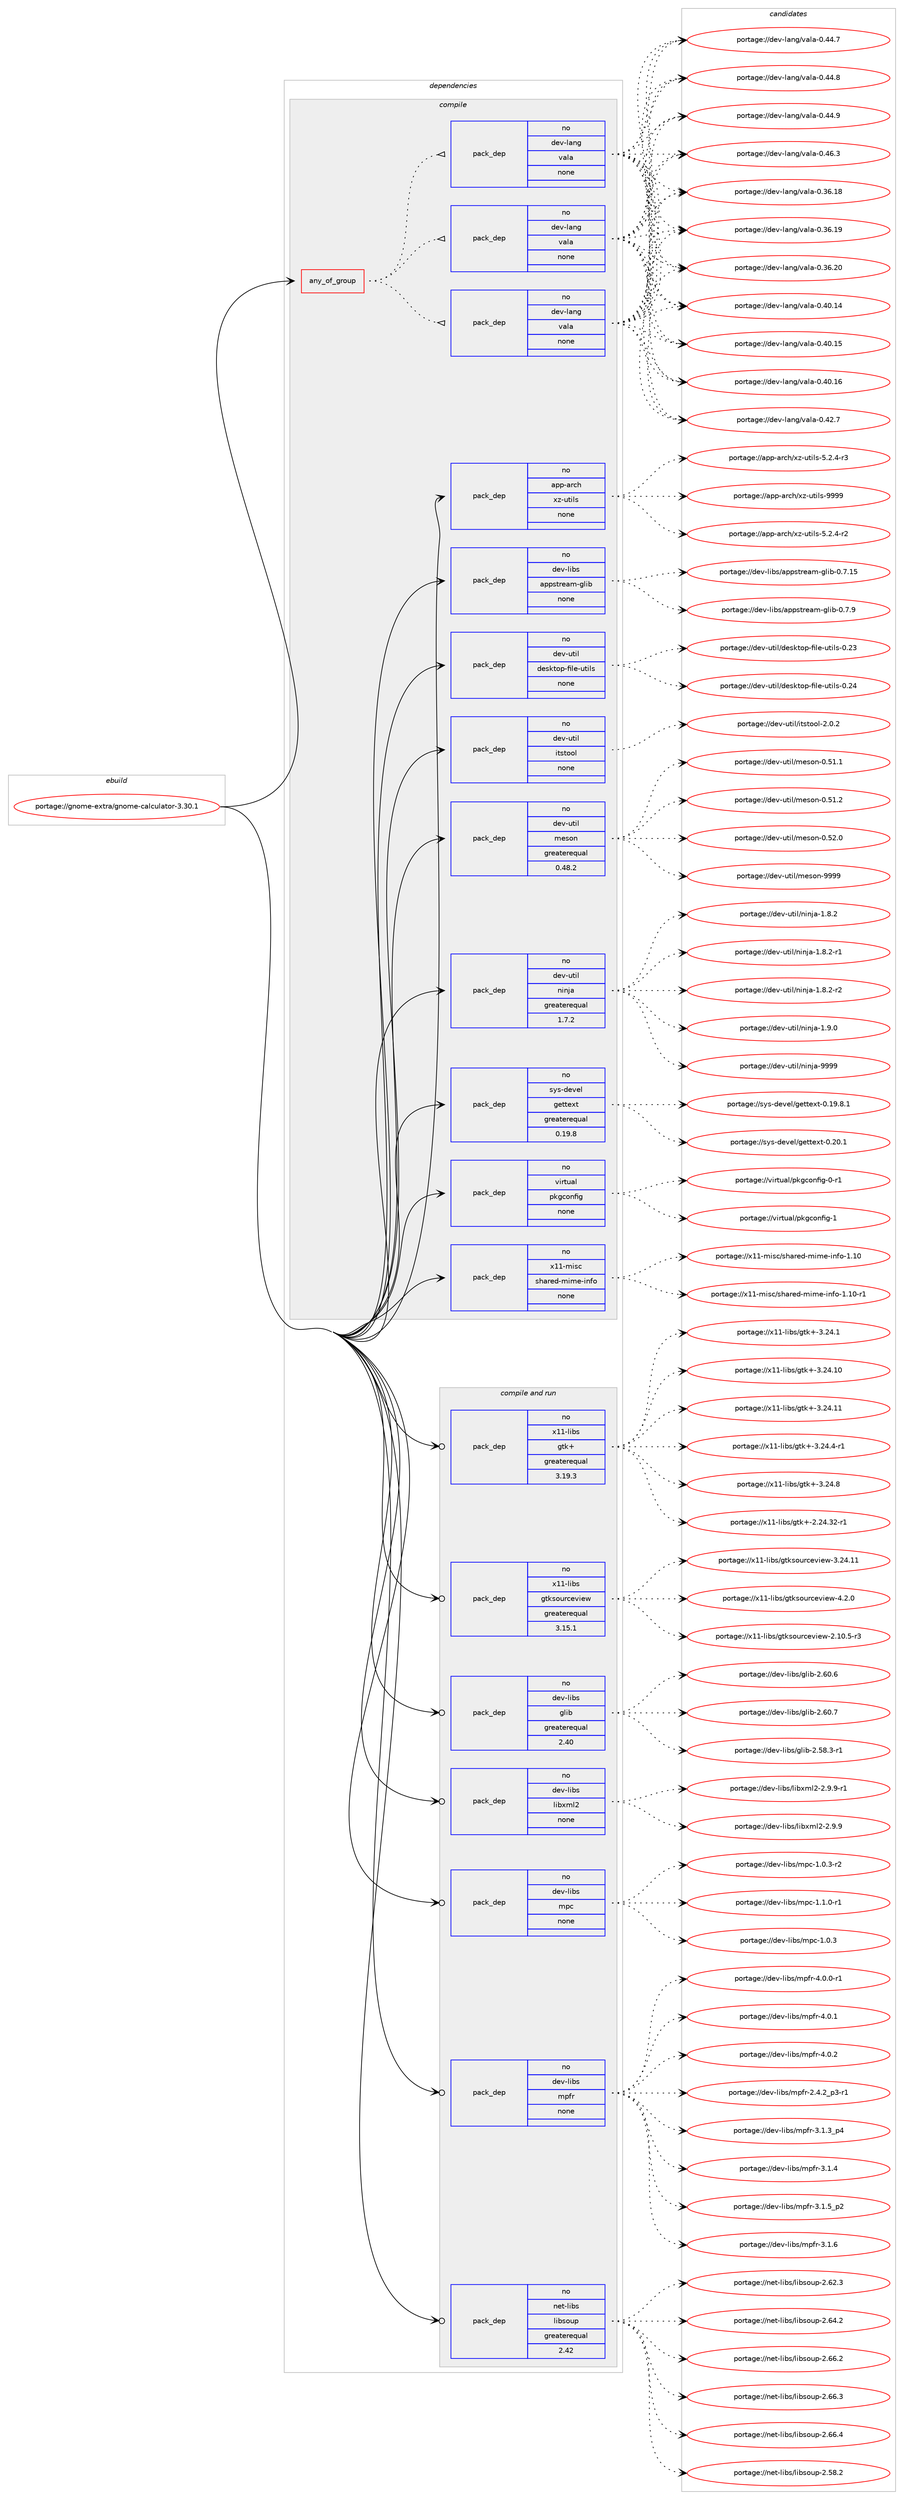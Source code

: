 digraph prolog {

# *************
# Graph options
# *************

newrank=true;
concentrate=true;
compound=true;
graph [rankdir=LR,fontname=Helvetica,fontsize=10,ranksep=1.5];#, ranksep=2.5, nodesep=0.2];
edge  [arrowhead=vee];
node  [fontname=Helvetica,fontsize=10];

# **********
# The ebuild
# **********

subgraph cluster_leftcol {
color=gray;
rank=same;
label=<<i>ebuild</i>>;
id [label="portage://gnome-extra/gnome-calculator-3.30.1", color=red, width=4, href="../gnome-extra/gnome-calculator-3.30.1.svg"];
}

# ****************
# The dependencies
# ****************

subgraph cluster_midcol {
color=gray;
label=<<i>dependencies</i>>;
subgraph cluster_compile {
fillcolor="#eeeeee";
style=filled;
label=<<i>compile</i>>;
subgraph any4030 {
dependency281670 [label=<<TABLE BORDER="0" CELLBORDER="1" CELLSPACING="0" CELLPADDING="4"><TR><TD CELLPADDING="10">any_of_group</TD></TR></TABLE>>, shape=none, color=red];subgraph pack203010 {
dependency281671 [label=<<TABLE BORDER="0" CELLBORDER="1" CELLSPACING="0" CELLPADDING="4" WIDTH="220"><TR><TD ROWSPAN="6" CELLPADDING="30">pack_dep</TD></TR><TR><TD WIDTH="110">no</TD></TR><TR><TD>dev-lang</TD></TR><TR><TD>vala</TD></TR><TR><TD>none</TD></TR><TR><TD></TD></TR></TABLE>>, shape=none, color=blue];
}
dependency281670:e -> dependency281671:w [weight=20,style="dotted",arrowhead="oinv"];
subgraph pack203011 {
dependency281672 [label=<<TABLE BORDER="0" CELLBORDER="1" CELLSPACING="0" CELLPADDING="4" WIDTH="220"><TR><TD ROWSPAN="6" CELLPADDING="30">pack_dep</TD></TR><TR><TD WIDTH="110">no</TD></TR><TR><TD>dev-lang</TD></TR><TR><TD>vala</TD></TR><TR><TD>none</TD></TR><TR><TD></TD></TR></TABLE>>, shape=none, color=blue];
}
dependency281670:e -> dependency281672:w [weight=20,style="dotted",arrowhead="oinv"];
subgraph pack203012 {
dependency281673 [label=<<TABLE BORDER="0" CELLBORDER="1" CELLSPACING="0" CELLPADDING="4" WIDTH="220"><TR><TD ROWSPAN="6" CELLPADDING="30">pack_dep</TD></TR><TR><TD WIDTH="110">no</TD></TR><TR><TD>dev-lang</TD></TR><TR><TD>vala</TD></TR><TR><TD>none</TD></TR><TR><TD></TD></TR></TABLE>>, shape=none, color=blue];
}
dependency281670:e -> dependency281673:w [weight=20,style="dotted",arrowhead="oinv"];
}
id:e -> dependency281670:w [weight=20,style="solid",arrowhead="vee"];
subgraph pack203013 {
dependency281674 [label=<<TABLE BORDER="0" CELLBORDER="1" CELLSPACING="0" CELLPADDING="4" WIDTH="220"><TR><TD ROWSPAN="6" CELLPADDING="30">pack_dep</TD></TR><TR><TD WIDTH="110">no</TD></TR><TR><TD>app-arch</TD></TR><TR><TD>xz-utils</TD></TR><TR><TD>none</TD></TR><TR><TD></TD></TR></TABLE>>, shape=none, color=blue];
}
id:e -> dependency281674:w [weight=20,style="solid",arrowhead="vee"];
subgraph pack203014 {
dependency281675 [label=<<TABLE BORDER="0" CELLBORDER="1" CELLSPACING="0" CELLPADDING="4" WIDTH="220"><TR><TD ROWSPAN="6" CELLPADDING="30">pack_dep</TD></TR><TR><TD WIDTH="110">no</TD></TR><TR><TD>dev-libs</TD></TR><TR><TD>appstream-glib</TD></TR><TR><TD>none</TD></TR><TR><TD></TD></TR></TABLE>>, shape=none, color=blue];
}
id:e -> dependency281675:w [weight=20,style="solid",arrowhead="vee"];
subgraph pack203015 {
dependency281676 [label=<<TABLE BORDER="0" CELLBORDER="1" CELLSPACING="0" CELLPADDING="4" WIDTH="220"><TR><TD ROWSPAN="6" CELLPADDING="30">pack_dep</TD></TR><TR><TD WIDTH="110">no</TD></TR><TR><TD>dev-util</TD></TR><TR><TD>desktop-file-utils</TD></TR><TR><TD>none</TD></TR><TR><TD></TD></TR></TABLE>>, shape=none, color=blue];
}
id:e -> dependency281676:w [weight=20,style="solid",arrowhead="vee"];
subgraph pack203016 {
dependency281677 [label=<<TABLE BORDER="0" CELLBORDER="1" CELLSPACING="0" CELLPADDING="4" WIDTH="220"><TR><TD ROWSPAN="6" CELLPADDING="30">pack_dep</TD></TR><TR><TD WIDTH="110">no</TD></TR><TR><TD>dev-util</TD></TR><TR><TD>itstool</TD></TR><TR><TD>none</TD></TR><TR><TD></TD></TR></TABLE>>, shape=none, color=blue];
}
id:e -> dependency281677:w [weight=20,style="solid",arrowhead="vee"];
subgraph pack203017 {
dependency281678 [label=<<TABLE BORDER="0" CELLBORDER="1" CELLSPACING="0" CELLPADDING="4" WIDTH="220"><TR><TD ROWSPAN="6" CELLPADDING="30">pack_dep</TD></TR><TR><TD WIDTH="110">no</TD></TR><TR><TD>dev-util</TD></TR><TR><TD>meson</TD></TR><TR><TD>greaterequal</TD></TR><TR><TD>0.48.2</TD></TR></TABLE>>, shape=none, color=blue];
}
id:e -> dependency281678:w [weight=20,style="solid",arrowhead="vee"];
subgraph pack203018 {
dependency281679 [label=<<TABLE BORDER="0" CELLBORDER="1" CELLSPACING="0" CELLPADDING="4" WIDTH="220"><TR><TD ROWSPAN="6" CELLPADDING="30">pack_dep</TD></TR><TR><TD WIDTH="110">no</TD></TR><TR><TD>dev-util</TD></TR><TR><TD>ninja</TD></TR><TR><TD>greaterequal</TD></TR><TR><TD>1.7.2</TD></TR></TABLE>>, shape=none, color=blue];
}
id:e -> dependency281679:w [weight=20,style="solid",arrowhead="vee"];
subgraph pack203019 {
dependency281680 [label=<<TABLE BORDER="0" CELLBORDER="1" CELLSPACING="0" CELLPADDING="4" WIDTH="220"><TR><TD ROWSPAN="6" CELLPADDING="30">pack_dep</TD></TR><TR><TD WIDTH="110">no</TD></TR><TR><TD>sys-devel</TD></TR><TR><TD>gettext</TD></TR><TR><TD>greaterequal</TD></TR><TR><TD>0.19.8</TD></TR></TABLE>>, shape=none, color=blue];
}
id:e -> dependency281680:w [weight=20,style="solid",arrowhead="vee"];
subgraph pack203020 {
dependency281681 [label=<<TABLE BORDER="0" CELLBORDER="1" CELLSPACING="0" CELLPADDING="4" WIDTH="220"><TR><TD ROWSPAN="6" CELLPADDING="30">pack_dep</TD></TR><TR><TD WIDTH="110">no</TD></TR><TR><TD>virtual</TD></TR><TR><TD>pkgconfig</TD></TR><TR><TD>none</TD></TR><TR><TD></TD></TR></TABLE>>, shape=none, color=blue];
}
id:e -> dependency281681:w [weight=20,style="solid",arrowhead="vee"];
subgraph pack203021 {
dependency281682 [label=<<TABLE BORDER="0" CELLBORDER="1" CELLSPACING="0" CELLPADDING="4" WIDTH="220"><TR><TD ROWSPAN="6" CELLPADDING="30">pack_dep</TD></TR><TR><TD WIDTH="110">no</TD></TR><TR><TD>x11-misc</TD></TR><TR><TD>shared-mime-info</TD></TR><TR><TD>none</TD></TR><TR><TD></TD></TR></TABLE>>, shape=none, color=blue];
}
id:e -> dependency281682:w [weight=20,style="solid",arrowhead="vee"];
}
subgraph cluster_compileandrun {
fillcolor="#eeeeee";
style=filled;
label=<<i>compile and run</i>>;
subgraph pack203022 {
dependency281683 [label=<<TABLE BORDER="0" CELLBORDER="1" CELLSPACING="0" CELLPADDING="4" WIDTH="220"><TR><TD ROWSPAN="6" CELLPADDING="30">pack_dep</TD></TR><TR><TD WIDTH="110">no</TD></TR><TR><TD>dev-libs</TD></TR><TR><TD>glib</TD></TR><TR><TD>greaterequal</TD></TR><TR><TD>2.40</TD></TR></TABLE>>, shape=none, color=blue];
}
id:e -> dependency281683:w [weight=20,style="solid",arrowhead="odotvee"];
subgraph pack203023 {
dependency281684 [label=<<TABLE BORDER="0" CELLBORDER="1" CELLSPACING="0" CELLPADDING="4" WIDTH="220"><TR><TD ROWSPAN="6" CELLPADDING="30">pack_dep</TD></TR><TR><TD WIDTH="110">no</TD></TR><TR><TD>dev-libs</TD></TR><TR><TD>libxml2</TD></TR><TR><TD>none</TD></TR><TR><TD></TD></TR></TABLE>>, shape=none, color=blue];
}
id:e -> dependency281684:w [weight=20,style="solid",arrowhead="odotvee"];
subgraph pack203024 {
dependency281685 [label=<<TABLE BORDER="0" CELLBORDER="1" CELLSPACING="0" CELLPADDING="4" WIDTH="220"><TR><TD ROWSPAN="6" CELLPADDING="30">pack_dep</TD></TR><TR><TD WIDTH="110">no</TD></TR><TR><TD>dev-libs</TD></TR><TR><TD>mpc</TD></TR><TR><TD>none</TD></TR><TR><TD></TD></TR></TABLE>>, shape=none, color=blue];
}
id:e -> dependency281685:w [weight=20,style="solid",arrowhead="odotvee"];
subgraph pack203025 {
dependency281686 [label=<<TABLE BORDER="0" CELLBORDER="1" CELLSPACING="0" CELLPADDING="4" WIDTH="220"><TR><TD ROWSPAN="6" CELLPADDING="30">pack_dep</TD></TR><TR><TD WIDTH="110">no</TD></TR><TR><TD>dev-libs</TD></TR><TR><TD>mpfr</TD></TR><TR><TD>none</TD></TR><TR><TD></TD></TR></TABLE>>, shape=none, color=blue];
}
id:e -> dependency281686:w [weight=20,style="solid",arrowhead="odotvee"];
subgraph pack203026 {
dependency281687 [label=<<TABLE BORDER="0" CELLBORDER="1" CELLSPACING="0" CELLPADDING="4" WIDTH="220"><TR><TD ROWSPAN="6" CELLPADDING="30">pack_dep</TD></TR><TR><TD WIDTH="110">no</TD></TR><TR><TD>net-libs</TD></TR><TR><TD>libsoup</TD></TR><TR><TD>greaterequal</TD></TR><TR><TD>2.42</TD></TR></TABLE>>, shape=none, color=blue];
}
id:e -> dependency281687:w [weight=20,style="solid",arrowhead="odotvee"];
subgraph pack203027 {
dependency281688 [label=<<TABLE BORDER="0" CELLBORDER="1" CELLSPACING="0" CELLPADDING="4" WIDTH="220"><TR><TD ROWSPAN="6" CELLPADDING="30">pack_dep</TD></TR><TR><TD WIDTH="110">no</TD></TR><TR><TD>x11-libs</TD></TR><TR><TD>gtk+</TD></TR><TR><TD>greaterequal</TD></TR><TR><TD>3.19.3</TD></TR></TABLE>>, shape=none, color=blue];
}
id:e -> dependency281688:w [weight=20,style="solid",arrowhead="odotvee"];
subgraph pack203028 {
dependency281689 [label=<<TABLE BORDER="0" CELLBORDER="1" CELLSPACING="0" CELLPADDING="4" WIDTH="220"><TR><TD ROWSPAN="6" CELLPADDING="30">pack_dep</TD></TR><TR><TD WIDTH="110">no</TD></TR><TR><TD>x11-libs</TD></TR><TR><TD>gtksourceview</TD></TR><TR><TD>greaterequal</TD></TR><TR><TD>3.15.1</TD></TR></TABLE>>, shape=none, color=blue];
}
id:e -> dependency281689:w [weight=20,style="solid",arrowhead="odotvee"];
}
subgraph cluster_run {
fillcolor="#eeeeee";
style=filled;
label=<<i>run</i>>;
}
}

# **************
# The candidates
# **************

subgraph cluster_choices {
rank=same;
color=gray;
label=<<i>candidates</i>>;

subgraph choice203010 {
color=black;
nodesep=1;
choiceportage10010111845108971101034711897108974548465154464956 [label="portage://dev-lang/vala-0.36.18", color=red, width=4,href="../dev-lang/vala-0.36.18.svg"];
choiceportage10010111845108971101034711897108974548465154464957 [label="portage://dev-lang/vala-0.36.19", color=red, width=4,href="../dev-lang/vala-0.36.19.svg"];
choiceportage10010111845108971101034711897108974548465154465048 [label="portage://dev-lang/vala-0.36.20", color=red, width=4,href="../dev-lang/vala-0.36.20.svg"];
choiceportage10010111845108971101034711897108974548465248464952 [label="portage://dev-lang/vala-0.40.14", color=red, width=4,href="../dev-lang/vala-0.40.14.svg"];
choiceportage10010111845108971101034711897108974548465248464953 [label="portage://dev-lang/vala-0.40.15", color=red, width=4,href="../dev-lang/vala-0.40.15.svg"];
choiceportage10010111845108971101034711897108974548465248464954 [label="portage://dev-lang/vala-0.40.16", color=red, width=4,href="../dev-lang/vala-0.40.16.svg"];
choiceportage100101118451089711010347118971089745484652504655 [label="portage://dev-lang/vala-0.42.7", color=red, width=4,href="../dev-lang/vala-0.42.7.svg"];
choiceportage100101118451089711010347118971089745484652524655 [label="portage://dev-lang/vala-0.44.7", color=red, width=4,href="../dev-lang/vala-0.44.7.svg"];
choiceportage100101118451089711010347118971089745484652524656 [label="portage://dev-lang/vala-0.44.8", color=red, width=4,href="../dev-lang/vala-0.44.8.svg"];
choiceportage100101118451089711010347118971089745484652524657 [label="portage://dev-lang/vala-0.44.9", color=red, width=4,href="../dev-lang/vala-0.44.9.svg"];
choiceportage100101118451089711010347118971089745484652544651 [label="portage://dev-lang/vala-0.46.3", color=red, width=4,href="../dev-lang/vala-0.46.3.svg"];
dependency281671:e -> choiceportage10010111845108971101034711897108974548465154464956:w [style=dotted,weight="100"];
dependency281671:e -> choiceportage10010111845108971101034711897108974548465154464957:w [style=dotted,weight="100"];
dependency281671:e -> choiceportage10010111845108971101034711897108974548465154465048:w [style=dotted,weight="100"];
dependency281671:e -> choiceportage10010111845108971101034711897108974548465248464952:w [style=dotted,weight="100"];
dependency281671:e -> choiceportage10010111845108971101034711897108974548465248464953:w [style=dotted,weight="100"];
dependency281671:e -> choiceportage10010111845108971101034711897108974548465248464954:w [style=dotted,weight="100"];
dependency281671:e -> choiceportage100101118451089711010347118971089745484652504655:w [style=dotted,weight="100"];
dependency281671:e -> choiceportage100101118451089711010347118971089745484652524655:w [style=dotted,weight="100"];
dependency281671:e -> choiceportage100101118451089711010347118971089745484652524656:w [style=dotted,weight="100"];
dependency281671:e -> choiceportage100101118451089711010347118971089745484652524657:w [style=dotted,weight="100"];
dependency281671:e -> choiceportage100101118451089711010347118971089745484652544651:w [style=dotted,weight="100"];
}
subgraph choice203011 {
color=black;
nodesep=1;
choiceportage10010111845108971101034711897108974548465154464956 [label="portage://dev-lang/vala-0.36.18", color=red, width=4,href="../dev-lang/vala-0.36.18.svg"];
choiceportage10010111845108971101034711897108974548465154464957 [label="portage://dev-lang/vala-0.36.19", color=red, width=4,href="../dev-lang/vala-0.36.19.svg"];
choiceportage10010111845108971101034711897108974548465154465048 [label="portage://dev-lang/vala-0.36.20", color=red, width=4,href="../dev-lang/vala-0.36.20.svg"];
choiceportage10010111845108971101034711897108974548465248464952 [label="portage://dev-lang/vala-0.40.14", color=red, width=4,href="../dev-lang/vala-0.40.14.svg"];
choiceportage10010111845108971101034711897108974548465248464953 [label="portage://dev-lang/vala-0.40.15", color=red, width=4,href="../dev-lang/vala-0.40.15.svg"];
choiceportage10010111845108971101034711897108974548465248464954 [label="portage://dev-lang/vala-0.40.16", color=red, width=4,href="../dev-lang/vala-0.40.16.svg"];
choiceportage100101118451089711010347118971089745484652504655 [label="portage://dev-lang/vala-0.42.7", color=red, width=4,href="../dev-lang/vala-0.42.7.svg"];
choiceportage100101118451089711010347118971089745484652524655 [label="portage://dev-lang/vala-0.44.7", color=red, width=4,href="../dev-lang/vala-0.44.7.svg"];
choiceportage100101118451089711010347118971089745484652524656 [label="portage://dev-lang/vala-0.44.8", color=red, width=4,href="../dev-lang/vala-0.44.8.svg"];
choiceportage100101118451089711010347118971089745484652524657 [label="portage://dev-lang/vala-0.44.9", color=red, width=4,href="../dev-lang/vala-0.44.9.svg"];
choiceportage100101118451089711010347118971089745484652544651 [label="portage://dev-lang/vala-0.46.3", color=red, width=4,href="../dev-lang/vala-0.46.3.svg"];
dependency281672:e -> choiceportage10010111845108971101034711897108974548465154464956:w [style=dotted,weight="100"];
dependency281672:e -> choiceportage10010111845108971101034711897108974548465154464957:w [style=dotted,weight="100"];
dependency281672:e -> choiceportage10010111845108971101034711897108974548465154465048:w [style=dotted,weight="100"];
dependency281672:e -> choiceportage10010111845108971101034711897108974548465248464952:w [style=dotted,weight="100"];
dependency281672:e -> choiceportage10010111845108971101034711897108974548465248464953:w [style=dotted,weight="100"];
dependency281672:e -> choiceportage10010111845108971101034711897108974548465248464954:w [style=dotted,weight="100"];
dependency281672:e -> choiceportage100101118451089711010347118971089745484652504655:w [style=dotted,weight="100"];
dependency281672:e -> choiceportage100101118451089711010347118971089745484652524655:w [style=dotted,weight="100"];
dependency281672:e -> choiceportage100101118451089711010347118971089745484652524656:w [style=dotted,weight="100"];
dependency281672:e -> choiceportage100101118451089711010347118971089745484652524657:w [style=dotted,weight="100"];
dependency281672:e -> choiceportage100101118451089711010347118971089745484652544651:w [style=dotted,weight="100"];
}
subgraph choice203012 {
color=black;
nodesep=1;
choiceportage10010111845108971101034711897108974548465154464956 [label="portage://dev-lang/vala-0.36.18", color=red, width=4,href="../dev-lang/vala-0.36.18.svg"];
choiceportage10010111845108971101034711897108974548465154464957 [label="portage://dev-lang/vala-0.36.19", color=red, width=4,href="../dev-lang/vala-0.36.19.svg"];
choiceportage10010111845108971101034711897108974548465154465048 [label="portage://dev-lang/vala-0.36.20", color=red, width=4,href="../dev-lang/vala-0.36.20.svg"];
choiceportage10010111845108971101034711897108974548465248464952 [label="portage://dev-lang/vala-0.40.14", color=red, width=4,href="../dev-lang/vala-0.40.14.svg"];
choiceportage10010111845108971101034711897108974548465248464953 [label="portage://dev-lang/vala-0.40.15", color=red, width=4,href="../dev-lang/vala-0.40.15.svg"];
choiceportage10010111845108971101034711897108974548465248464954 [label="portage://dev-lang/vala-0.40.16", color=red, width=4,href="../dev-lang/vala-0.40.16.svg"];
choiceportage100101118451089711010347118971089745484652504655 [label="portage://dev-lang/vala-0.42.7", color=red, width=4,href="../dev-lang/vala-0.42.7.svg"];
choiceportage100101118451089711010347118971089745484652524655 [label="portage://dev-lang/vala-0.44.7", color=red, width=4,href="../dev-lang/vala-0.44.7.svg"];
choiceportage100101118451089711010347118971089745484652524656 [label="portage://dev-lang/vala-0.44.8", color=red, width=4,href="../dev-lang/vala-0.44.8.svg"];
choiceportage100101118451089711010347118971089745484652524657 [label="portage://dev-lang/vala-0.44.9", color=red, width=4,href="../dev-lang/vala-0.44.9.svg"];
choiceportage100101118451089711010347118971089745484652544651 [label="portage://dev-lang/vala-0.46.3", color=red, width=4,href="../dev-lang/vala-0.46.3.svg"];
dependency281673:e -> choiceportage10010111845108971101034711897108974548465154464956:w [style=dotted,weight="100"];
dependency281673:e -> choiceportage10010111845108971101034711897108974548465154464957:w [style=dotted,weight="100"];
dependency281673:e -> choiceportage10010111845108971101034711897108974548465154465048:w [style=dotted,weight="100"];
dependency281673:e -> choiceportage10010111845108971101034711897108974548465248464952:w [style=dotted,weight="100"];
dependency281673:e -> choiceportage10010111845108971101034711897108974548465248464953:w [style=dotted,weight="100"];
dependency281673:e -> choiceportage10010111845108971101034711897108974548465248464954:w [style=dotted,weight="100"];
dependency281673:e -> choiceportage100101118451089711010347118971089745484652504655:w [style=dotted,weight="100"];
dependency281673:e -> choiceportage100101118451089711010347118971089745484652524655:w [style=dotted,weight="100"];
dependency281673:e -> choiceportage100101118451089711010347118971089745484652524656:w [style=dotted,weight="100"];
dependency281673:e -> choiceportage100101118451089711010347118971089745484652524657:w [style=dotted,weight="100"];
dependency281673:e -> choiceportage100101118451089711010347118971089745484652544651:w [style=dotted,weight="100"];
}
subgraph choice203013 {
color=black;
nodesep=1;
choiceportage9711211245971149910447120122451171161051081154553465046524511450 [label="portage://app-arch/xz-utils-5.2.4-r2", color=red, width=4,href="../app-arch/xz-utils-5.2.4-r2.svg"];
choiceportage9711211245971149910447120122451171161051081154553465046524511451 [label="portage://app-arch/xz-utils-5.2.4-r3", color=red, width=4,href="../app-arch/xz-utils-5.2.4-r3.svg"];
choiceportage9711211245971149910447120122451171161051081154557575757 [label="portage://app-arch/xz-utils-9999", color=red, width=4,href="../app-arch/xz-utils-9999.svg"];
dependency281674:e -> choiceportage9711211245971149910447120122451171161051081154553465046524511450:w [style=dotted,weight="100"];
dependency281674:e -> choiceportage9711211245971149910447120122451171161051081154553465046524511451:w [style=dotted,weight="100"];
dependency281674:e -> choiceportage9711211245971149910447120122451171161051081154557575757:w [style=dotted,weight="100"];
}
subgraph choice203014 {
color=black;
nodesep=1;
choiceportage1001011184510810598115479711211211511611410197109451031081059845484655464953 [label="portage://dev-libs/appstream-glib-0.7.15", color=red, width=4,href="../dev-libs/appstream-glib-0.7.15.svg"];
choiceportage10010111845108105981154797112112115116114101971094510310810598454846554657 [label="portage://dev-libs/appstream-glib-0.7.9", color=red, width=4,href="../dev-libs/appstream-glib-0.7.9.svg"];
dependency281675:e -> choiceportage1001011184510810598115479711211211511611410197109451031081059845484655464953:w [style=dotted,weight="100"];
dependency281675:e -> choiceportage10010111845108105981154797112112115116114101971094510310810598454846554657:w [style=dotted,weight="100"];
}
subgraph choice203015 {
color=black;
nodesep=1;
choiceportage100101118451171161051084710010111510711611111245102105108101451171161051081154548465051 [label="portage://dev-util/desktop-file-utils-0.23", color=red, width=4,href="../dev-util/desktop-file-utils-0.23.svg"];
choiceportage100101118451171161051084710010111510711611111245102105108101451171161051081154548465052 [label="portage://dev-util/desktop-file-utils-0.24", color=red, width=4,href="../dev-util/desktop-file-utils-0.24.svg"];
dependency281676:e -> choiceportage100101118451171161051084710010111510711611111245102105108101451171161051081154548465051:w [style=dotted,weight="100"];
dependency281676:e -> choiceportage100101118451171161051084710010111510711611111245102105108101451171161051081154548465052:w [style=dotted,weight="100"];
}
subgraph choice203016 {
color=black;
nodesep=1;
choiceportage1001011184511711610510847105116115116111111108455046484650 [label="portage://dev-util/itstool-2.0.2", color=red, width=4,href="../dev-util/itstool-2.0.2.svg"];
dependency281677:e -> choiceportage1001011184511711610510847105116115116111111108455046484650:w [style=dotted,weight="100"];
}
subgraph choice203017 {
color=black;
nodesep=1;
choiceportage100101118451171161051084710910111511111045484653494649 [label="portage://dev-util/meson-0.51.1", color=red, width=4,href="../dev-util/meson-0.51.1.svg"];
choiceportage100101118451171161051084710910111511111045484653494650 [label="portage://dev-util/meson-0.51.2", color=red, width=4,href="../dev-util/meson-0.51.2.svg"];
choiceportage100101118451171161051084710910111511111045484653504648 [label="portage://dev-util/meson-0.52.0", color=red, width=4,href="../dev-util/meson-0.52.0.svg"];
choiceportage10010111845117116105108471091011151111104557575757 [label="portage://dev-util/meson-9999", color=red, width=4,href="../dev-util/meson-9999.svg"];
dependency281678:e -> choiceportage100101118451171161051084710910111511111045484653494649:w [style=dotted,weight="100"];
dependency281678:e -> choiceportage100101118451171161051084710910111511111045484653494650:w [style=dotted,weight="100"];
dependency281678:e -> choiceportage100101118451171161051084710910111511111045484653504648:w [style=dotted,weight="100"];
dependency281678:e -> choiceportage10010111845117116105108471091011151111104557575757:w [style=dotted,weight="100"];
}
subgraph choice203018 {
color=black;
nodesep=1;
choiceportage100101118451171161051084711010511010697454946564650 [label="portage://dev-util/ninja-1.8.2", color=red, width=4,href="../dev-util/ninja-1.8.2.svg"];
choiceportage1001011184511711610510847110105110106974549465646504511449 [label="portage://dev-util/ninja-1.8.2-r1", color=red, width=4,href="../dev-util/ninja-1.8.2-r1.svg"];
choiceportage1001011184511711610510847110105110106974549465646504511450 [label="portage://dev-util/ninja-1.8.2-r2", color=red, width=4,href="../dev-util/ninja-1.8.2-r2.svg"];
choiceportage100101118451171161051084711010511010697454946574648 [label="portage://dev-util/ninja-1.9.0", color=red, width=4,href="../dev-util/ninja-1.9.0.svg"];
choiceportage1001011184511711610510847110105110106974557575757 [label="portage://dev-util/ninja-9999", color=red, width=4,href="../dev-util/ninja-9999.svg"];
dependency281679:e -> choiceportage100101118451171161051084711010511010697454946564650:w [style=dotted,weight="100"];
dependency281679:e -> choiceportage1001011184511711610510847110105110106974549465646504511449:w [style=dotted,weight="100"];
dependency281679:e -> choiceportage1001011184511711610510847110105110106974549465646504511450:w [style=dotted,weight="100"];
dependency281679:e -> choiceportage100101118451171161051084711010511010697454946574648:w [style=dotted,weight="100"];
dependency281679:e -> choiceportage1001011184511711610510847110105110106974557575757:w [style=dotted,weight="100"];
}
subgraph choice203019 {
color=black;
nodesep=1;
choiceportage1151211154510010111810110847103101116116101120116454846495746564649 [label="portage://sys-devel/gettext-0.19.8.1", color=red, width=4,href="../sys-devel/gettext-0.19.8.1.svg"];
choiceportage115121115451001011181011084710310111611610112011645484650484649 [label="portage://sys-devel/gettext-0.20.1", color=red, width=4,href="../sys-devel/gettext-0.20.1.svg"];
dependency281680:e -> choiceportage1151211154510010111810110847103101116116101120116454846495746564649:w [style=dotted,weight="100"];
dependency281680:e -> choiceportage115121115451001011181011084710310111611610112011645484650484649:w [style=dotted,weight="100"];
}
subgraph choice203020 {
color=black;
nodesep=1;
choiceportage11810511411611797108471121071039911111010210510345484511449 [label="portage://virtual/pkgconfig-0-r1", color=red, width=4,href="../virtual/pkgconfig-0-r1.svg"];
choiceportage1181051141161179710847112107103991111101021051034549 [label="portage://virtual/pkgconfig-1", color=red, width=4,href="../virtual/pkgconfig-1.svg"];
dependency281681:e -> choiceportage11810511411611797108471121071039911111010210510345484511449:w [style=dotted,weight="100"];
dependency281681:e -> choiceportage1181051141161179710847112107103991111101021051034549:w [style=dotted,weight="100"];
}
subgraph choice203021 {
color=black;
nodesep=1;
choiceportage12049494510910511599471151049711410110045109105109101451051101021114549464948 [label="portage://x11-misc/shared-mime-info-1.10", color=red, width=4,href="../x11-misc/shared-mime-info-1.10.svg"];
choiceportage120494945109105115994711510497114101100451091051091014510511010211145494649484511449 [label="portage://x11-misc/shared-mime-info-1.10-r1", color=red, width=4,href="../x11-misc/shared-mime-info-1.10-r1.svg"];
dependency281682:e -> choiceportage12049494510910511599471151049711410110045109105109101451051101021114549464948:w [style=dotted,weight="100"];
dependency281682:e -> choiceportage120494945109105115994711510497114101100451091051091014510511010211145494649484511449:w [style=dotted,weight="100"];
}
subgraph choice203022 {
color=black;
nodesep=1;
choiceportage10010111845108105981154710310810598455046535646514511449 [label="portage://dev-libs/glib-2.58.3-r1", color=red, width=4,href="../dev-libs/glib-2.58.3-r1.svg"];
choiceportage1001011184510810598115471031081059845504654484654 [label="portage://dev-libs/glib-2.60.6", color=red, width=4,href="../dev-libs/glib-2.60.6.svg"];
choiceportage1001011184510810598115471031081059845504654484655 [label="portage://dev-libs/glib-2.60.7", color=red, width=4,href="../dev-libs/glib-2.60.7.svg"];
dependency281683:e -> choiceportage10010111845108105981154710310810598455046535646514511449:w [style=dotted,weight="100"];
dependency281683:e -> choiceportage1001011184510810598115471031081059845504654484654:w [style=dotted,weight="100"];
dependency281683:e -> choiceportage1001011184510810598115471031081059845504654484655:w [style=dotted,weight="100"];
}
subgraph choice203023 {
color=black;
nodesep=1;
choiceportage1001011184510810598115471081059812010910850455046574657 [label="portage://dev-libs/libxml2-2.9.9", color=red, width=4,href="../dev-libs/libxml2-2.9.9.svg"];
choiceportage10010111845108105981154710810598120109108504550465746574511449 [label="portage://dev-libs/libxml2-2.9.9-r1", color=red, width=4,href="../dev-libs/libxml2-2.9.9-r1.svg"];
dependency281684:e -> choiceportage1001011184510810598115471081059812010910850455046574657:w [style=dotted,weight="100"];
dependency281684:e -> choiceportage10010111845108105981154710810598120109108504550465746574511449:w [style=dotted,weight="100"];
}
subgraph choice203024 {
color=black;
nodesep=1;
choiceportage10010111845108105981154710911299454946484651 [label="portage://dev-libs/mpc-1.0.3", color=red, width=4,href="../dev-libs/mpc-1.0.3.svg"];
choiceportage100101118451081059811547109112994549464846514511450 [label="portage://dev-libs/mpc-1.0.3-r2", color=red, width=4,href="../dev-libs/mpc-1.0.3-r2.svg"];
choiceportage100101118451081059811547109112994549464946484511449 [label="portage://dev-libs/mpc-1.1.0-r1", color=red, width=4,href="../dev-libs/mpc-1.1.0-r1.svg"];
dependency281685:e -> choiceportage10010111845108105981154710911299454946484651:w [style=dotted,weight="100"];
dependency281685:e -> choiceportage100101118451081059811547109112994549464846514511450:w [style=dotted,weight="100"];
dependency281685:e -> choiceportage100101118451081059811547109112994549464946484511449:w [style=dotted,weight="100"];
}
subgraph choice203025 {
color=black;
nodesep=1;
choiceportage10010111845108105981154710911210211445504652465095112514511449 [label="portage://dev-libs/mpfr-2.4.2_p3-r1", color=red, width=4,href="../dev-libs/mpfr-2.4.2_p3-r1.svg"];
choiceportage1001011184510810598115471091121021144551464946519511252 [label="portage://dev-libs/mpfr-3.1.3_p4", color=red, width=4,href="../dev-libs/mpfr-3.1.3_p4.svg"];
choiceportage100101118451081059811547109112102114455146494652 [label="portage://dev-libs/mpfr-3.1.4", color=red, width=4,href="../dev-libs/mpfr-3.1.4.svg"];
choiceportage1001011184510810598115471091121021144551464946539511250 [label="portage://dev-libs/mpfr-3.1.5_p2", color=red, width=4,href="../dev-libs/mpfr-3.1.5_p2.svg"];
choiceportage100101118451081059811547109112102114455146494654 [label="portage://dev-libs/mpfr-3.1.6", color=red, width=4,href="../dev-libs/mpfr-3.1.6.svg"];
choiceportage1001011184510810598115471091121021144552464846484511449 [label="portage://dev-libs/mpfr-4.0.0-r1", color=red, width=4,href="../dev-libs/mpfr-4.0.0-r1.svg"];
choiceportage100101118451081059811547109112102114455246484649 [label="portage://dev-libs/mpfr-4.0.1", color=red, width=4,href="../dev-libs/mpfr-4.0.1.svg"];
choiceportage100101118451081059811547109112102114455246484650 [label="portage://dev-libs/mpfr-4.0.2", color=red, width=4,href="../dev-libs/mpfr-4.0.2.svg"];
dependency281686:e -> choiceportage10010111845108105981154710911210211445504652465095112514511449:w [style=dotted,weight="100"];
dependency281686:e -> choiceportage1001011184510810598115471091121021144551464946519511252:w [style=dotted,weight="100"];
dependency281686:e -> choiceportage100101118451081059811547109112102114455146494652:w [style=dotted,weight="100"];
dependency281686:e -> choiceportage1001011184510810598115471091121021144551464946539511250:w [style=dotted,weight="100"];
dependency281686:e -> choiceportage100101118451081059811547109112102114455146494654:w [style=dotted,weight="100"];
dependency281686:e -> choiceportage1001011184510810598115471091121021144552464846484511449:w [style=dotted,weight="100"];
dependency281686:e -> choiceportage100101118451081059811547109112102114455246484649:w [style=dotted,weight="100"];
dependency281686:e -> choiceportage100101118451081059811547109112102114455246484650:w [style=dotted,weight="100"];
}
subgraph choice203026 {
color=black;
nodesep=1;
choiceportage1101011164510810598115471081059811511111711245504653564650 [label="portage://net-libs/libsoup-2.58.2", color=red, width=4,href="../net-libs/libsoup-2.58.2.svg"];
choiceportage1101011164510810598115471081059811511111711245504654504651 [label="portage://net-libs/libsoup-2.62.3", color=red, width=4,href="../net-libs/libsoup-2.62.3.svg"];
choiceportage1101011164510810598115471081059811511111711245504654524650 [label="portage://net-libs/libsoup-2.64.2", color=red, width=4,href="../net-libs/libsoup-2.64.2.svg"];
choiceportage1101011164510810598115471081059811511111711245504654544650 [label="portage://net-libs/libsoup-2.66.2", color=red, width=4,href="../net-libs/libsoup-2.66.2.svg"];
choiceportage1101011164510810598115471081059811511111711245504654544651 [label="portage://net-libs/libsoup-2.66.3", color=red, width=4,href="../net-libs/libsoup-2.66.3.svg"];
choiceportage1101011164510810598115471081059811511111711245504654544652 [label="portage://net-libs/libsoup-2.66.4", color=red, width=4,href="../net-libs/libsoup-2.66.4.svg"];
dependency281687:e -> choiceportage1101011164510810598115471081059811511111711245504653564650:w [style=dotted,weight="100"];
dependency281687:e -> choiceportage1101011164510810598115471081059811511111711245504654504651:w [style=dotted,weight="100"];
dependency281687:e -> choiceportage1101011164510810598115471081059811511111711245504654524650:w [style=dotted,weight="100"];
dependency281687:e -> choiceportage1101011164510810598115471081059811511111711245504654544650:w [style=dotted,weight="100"];
dependency281687:e -> choiceportage1101011164510810598115471081059811511111711245504654544651:w [style=dotted,weight="100"];
dependency281687:e -> choiceportage1101011164510810598115471081059811511111711245504654544652:w [style=dotted,weight="100"];
}
subgraph choice203027 {
color=black;
nodesep=1;
choiceportage12049494510810598115471031161074345504650524651504511449 [label="portage://x11-libs/gtk+-2.24.32-r1", color=red, width=4,href="../x11-libs/gtk+-2.24.32-r1.svg"];
choiceportage12049494510810598115471031161074345514650524649 [label="portage://x11-libs/gtk+-3.24.1", color=red, width=4,href="../x11-libs/gtk+-3.24.1.svg"];
choiceportage1204949451081059811547103116107434551465052464948 [label="portage://x11-libs/gtk+-3.24.10", color=red, width=4,href="../x11-libs/gtk+-3.24.10.svg"];
choiceportage1204949451081059811547103116107434551465052464949 [label="portage://x11-libs/gtk+-3.24.11", color=red, width=4,href="../x11-libs/gtk+-3.24.11.svg"];
choiceportage120494945108105981154710311610743455146505246524511449 [label="portage://x11-libs/gtk+-3.24.4-r1", color=red, width=4,href="../x11-libs/gtk+-3.24.4-r1.svg"];
choiceportage12049494510810598115471031161074345514650524656 [label="portage://x11-libs/gtk+-3.24.8", color=red, width=4,href="../x11-libs/gtk+-3.24.8.svg"];
dependency281688:e -> choiceportage12049494510810598115471031161074345504650524651504511449:w [style=dotted,weight="100"];
dependency281688:e -> choiceportage12049494510810598115471031161074345514650524649:w [style=dotted,weight="100"];
dependency281688:e -> choiceportage1204949451081059811547103116107434551465052464948:w [style=dotted,weight="100"];
dependency281688:e -> choiceportage1204949451081059811547103116107434551465052464949:w [style=dotted,weight="100"];
dependency281688:e -> choiceportage120494945108105981154710311610743455146505246524511449:w [style=dotted,weight="100"];
dependency281688:e -> choiceportage12049494510810598115471031161074345514650524656:w [style=dotted,weight="100"];
}
subgraph choice203028 {
color=black;
nodesep=1;
choiceportage120494945108105981154710311610711511111711499101118105101119455046494846534511451 [label="portage://x11-libs/gtksourceview-2.10.5-r3", color=red, width=4,href="../x11-libs/gtksourceview-2.10.5-r3.svg"];
choiceportage1204949451081059811547103116107115111117114991011181051011194551465052464949 [label="portage://x11-libs/gtksourceview-3.24.11", color=red, width=4,href="../x11-libs/gtksourceview-3.24.11.svg"];
choiceportage120494945108105981154710311610711511111711499101118105101119455246504648 [label="portage://x11-libs/gtksourceview-4.2.0", color=red, width=4,href="../x11-libs/gtksourceview-4.2.0.svg"];
dependency281689:e -> choiceportage120494945108105981154710311610711511111711499101118105101119455046494846534511451:w [style=dotted,weight="100"];
dependency281689:e -> choiceportage1204949451081059811547103116107115111117114991011181051011194551465052464949:w [style=dotted,weight="100"];
dependency281689:e -> choiceportage120494945108105981154710311610711511111711499101118105101119455246504648:w [style=dotted,weight="100"];
}
}

}
